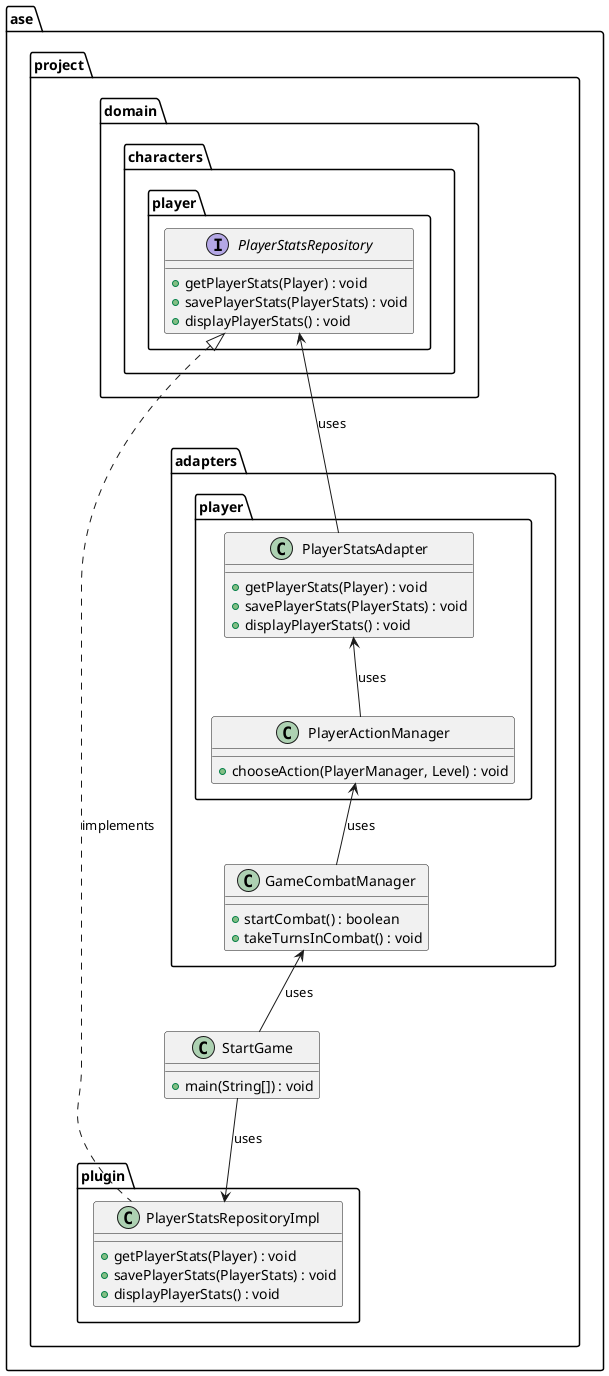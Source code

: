 @startuml

package "ase.project.plugin" {
    class PlayerStatsRepositoryImpl {
        +getPlayerStats(Player) : void
        +savePlayerStats(PlayerStats) : void
        +displayPlayerStats() : void
    }
}

package "ase.project.domain.characters.player" {
    interface PlayerStatsRepository {
        +getPlayerStats(Player) : void
        +savePlayerStats(PlayerStats) : void
        +displayPlayerStats() : void
    }
}

package "ase.project.adapters.player" {
    class PlayerStatsAdapter {
        +getPlayerStats(Player) : void
        +savePlayerStats(PlayerStats) : void
        +displayPlayerStats() : void
    }
    class PlayerActionManager {
        +chooseAction(PlayerManager, Level) : void
    }
}

package "ase.project.adapters" {
    class GameCombatManager {
        +startCombat() : boolean
        +takeTurnsInCombat() : void
    }
}

package "ase.project" {
    class StartGame {
        +main(String[]) : void
    }
}

PlayerStatsAdapter -up-> PlayerStatsRepository : uses
PlayerActionManager -up-> PlayerStatsAdapter : uses
GameCombatManager -up-> PlayerActionManager : uses
StartGame -up-> GameCombatManager : uses
PlayerStatsRepositoryImpl -up.|> PlayerStatsRepository : implements
StartGame -down-> PlayerStatsRepositoryImpl : uses

@enduml
